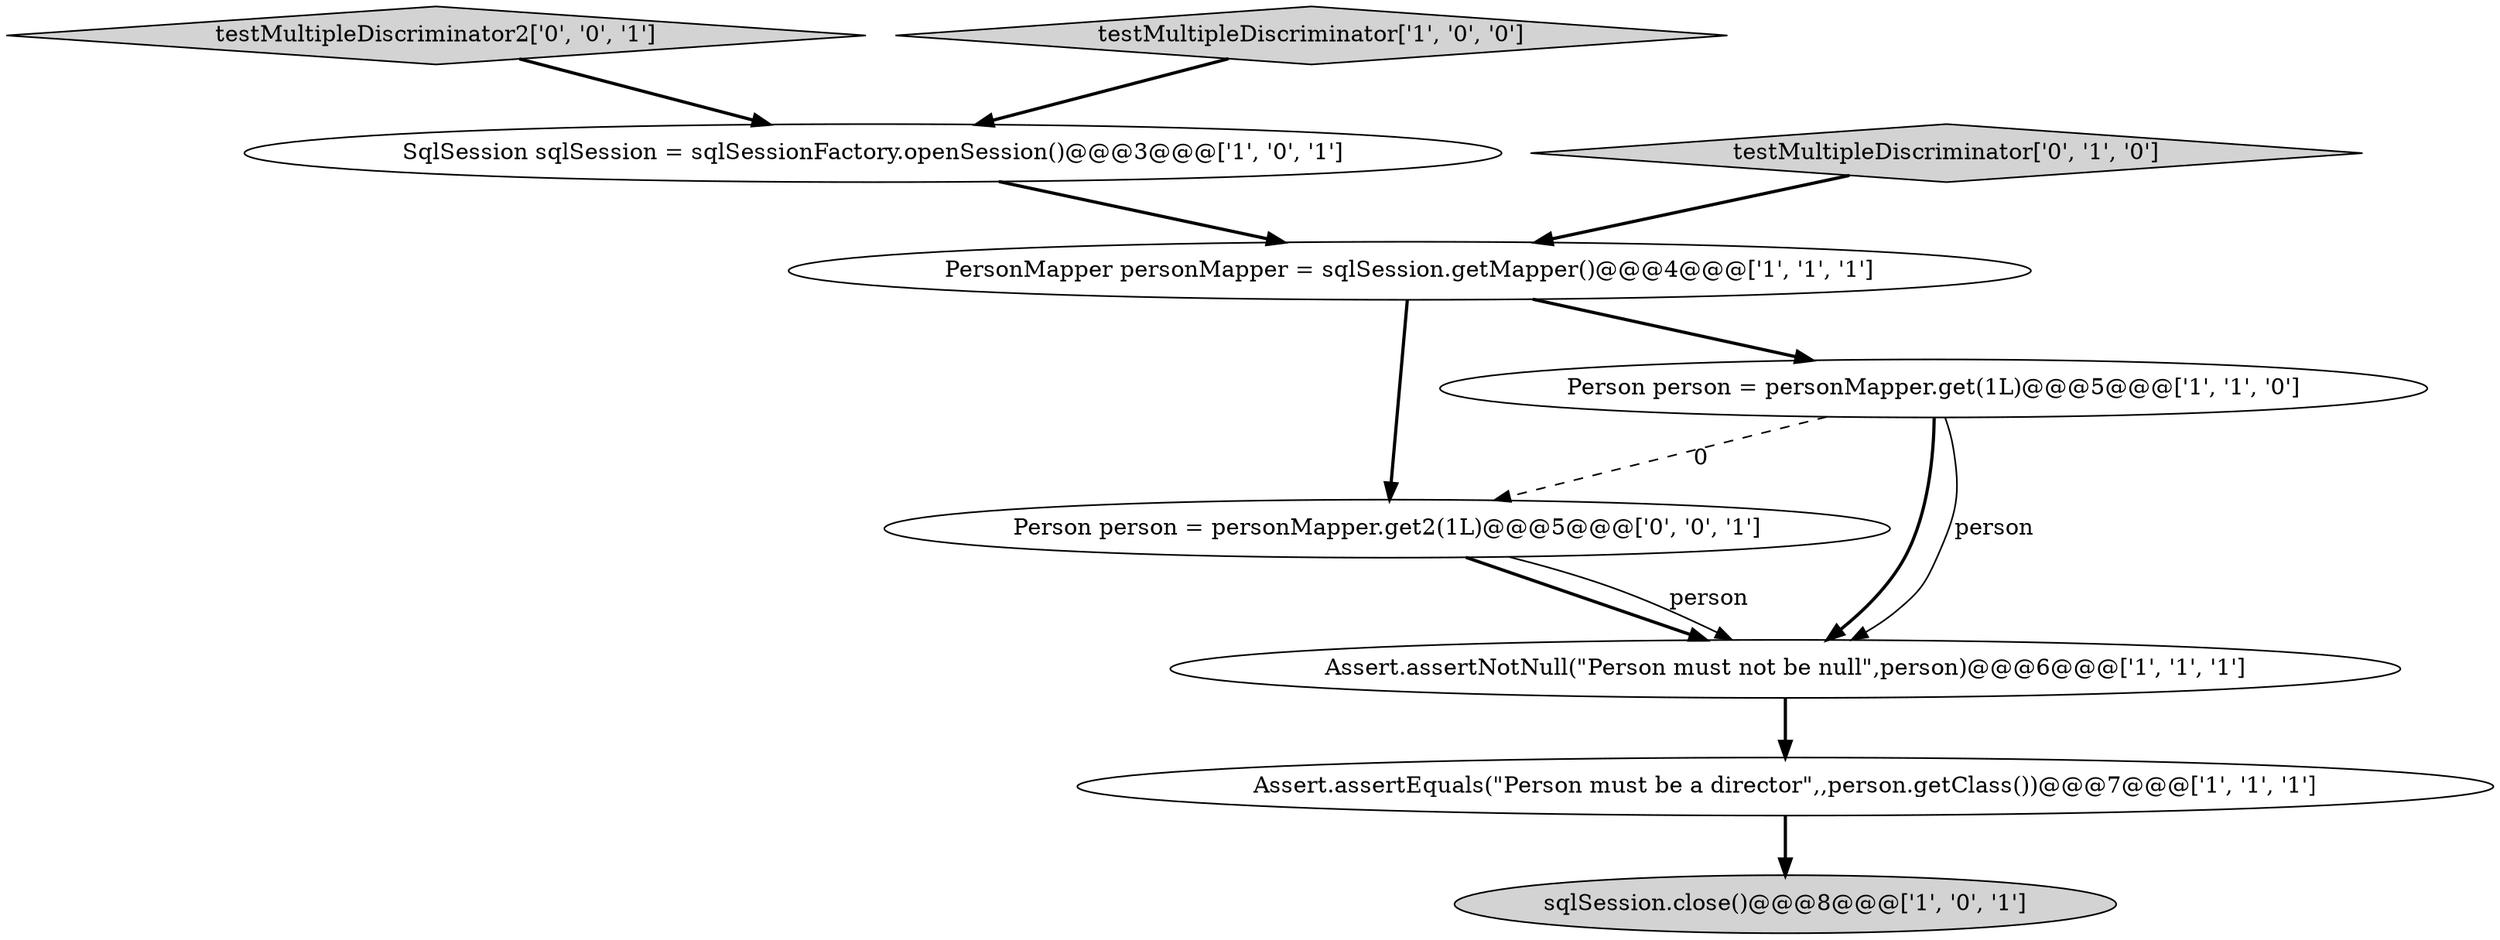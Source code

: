 digraph {
2 [style = filled, label = "Assert.assertEquals(\"Person must be a director\",,person.getClass())@@@7@@@['1', '1', '1']", fillcolor = white, shape = ellipse image = "AAA0AAABBB1BBB"];
9 [style = filled, label = "testMultipleDiscriminator2['0', '0', '1']", fillcolor = lightgray, shape = diamond image = "AAA0AAABBB3BBB"];
8 [style = filled, label = "Person person = personMapper.get2(1L)@@@5@@@['0', '0', '1']", fillcolor = white, shape = ellipse image = "AAA0AAABBB3BBB"];
4 [style = filled, label = "sqlSession.close()@@@8@@@['1', '0', '1']", fillcolor = lightgray, shape = ellipse image = "AAA0AAABBB1BBB"];
3 [style = filled, label = "testMultipleDiscriminator['1', '0', '0']", fillcolor = lightgray, shape = diamond image = "AAA0AAABBB1BBB"];
5 [style = filled, label = "Assert.assertNotNull(\"Person must not be null\",person)@@@6@@@['1', '1', '1']", fillcolor = white, shape = ellipse image = "AAA0AAABBB1BBB"];
6 [style = filled, label = "SqlSession sqlSession = sqlSessionFactory.openSession()@@@3@@@['1', '0', '1']", fillcolor = white, shape = ellipse image = "AAA0AAABBB1BBB"];
7 [style = filled, label = "testMultipleDiscriminator['0', '1', '0']", fillcolor = lightgray, shape = diamond image = "AAA0AAABBB2BBB"];
0 [style = filled, label = "PersonMapper personMapper = sqlSession.getMapper()@@@4@@@['1', '1', '1']", fillcolor = white, shape = ellipse image = "AAA0AAABBB1BBB"];
1 [style = filled, label = "Person person = personMapper.get(1L)@@@5@@@['1', '1', '0']", fillcolor = white, shape = ellipse image = "AAA0AAABBB1BBB"];
1->5 [style = bold, label=""];
1->5 [style = solid, label="person"];
3->6 [style = bold, label=""];
5->2 [style = bold, label=""];
1->8 [style = dashed, label="0"];
7->0 [style = bold, label=""];
6->0 [style = bold, label=""];
8->5 [style = bold, label=""];
2->4 [style = bold, label=""];
0->1 [style = bold, label=""];
9->6 [style = bold, label=""];
0->8 [style = bold, label=""];
8->5 [style = solid, label="person"];
}
